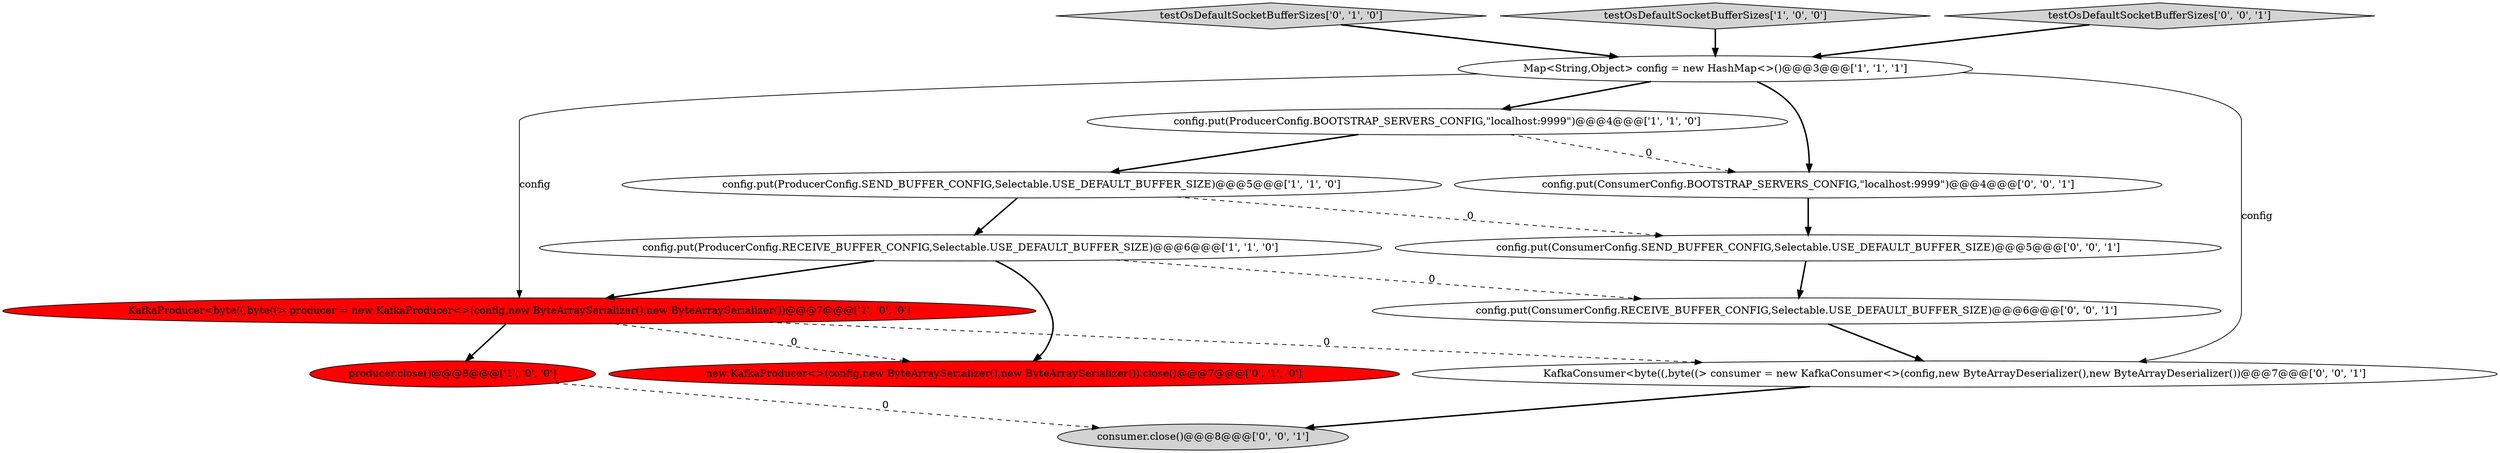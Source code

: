 digraph {
3 [style = filled, label = "KafkaProducer<byte((,byte((> producer = new KafkaProducer<>(config,new ByteArraySerializer(),new ByteArraySerializer())@@@7@@@['1', '0', '0']", fillcolor = red, shape = ellipse image = "AAA1AAABBB1BBB"];
14 [style = filled, label = "consumer.close()@@@8@@@['0', '0', '1']", fillcolor = lightgray, shape = ellipse image = "AAA0AAABBB3BBB"];
9 [style = filled, label = "config.put(ConsumerConfig.BOOTSTRAP_SERVERS_CONFIG,\"localhost:9999\")@@@4@@@['0', '0', '1']", fillcolor = white, shape = ellipse image = "AAA0AAABBB3BBB"];
11 [style = filled, label = "KafkaConsumer<byte((,byte((> consumer = new KafkaConsumer<>(config,new ByteArrayDeserializer(),new ByteArrayDeserializer())@@@7@@@['0', '0', '1']", fillcolor = white, shape = ellipse image = "AAA0AAABBB3BBB"];
13 [style = filled, label = "config.put(ConsumerConfig.SEND_BUFFER_CONFIG,Selectable.USE_DEFAULT_BUFFER_SIZE)@@@5@@@['0', '0', '1']", fillcolor = white, shape = ellipse image = "AAA0AAABBB3BBB"];
2 [style = filled, label = "Map<String,Object> config = new HashMap<>()@@@3@@@['1', '1', '1']", fillcolor = white, shape = ellipse image = "AAA0AAABBB1BBB"];
4 [style = filled, label = "config.put(ProducerConfig.SEND_BUFFER_CONFIG,Selectable.USE_DEFAULT_BUFFER_SIZE)@@@5@@@['1', '1', '0']", fillcolor = white, shape = ellipse image = "AAA0AAABBB1BBB"];
8 [style = filled, label = "new KafkaProducer<>(config,new ByteArraySerializer(),new ByteArraySerializer()).close()@@@7@@@['0', '1', '0']", fillcolor = red, shape = ellipse image = "AAA1AAABBB2BBB"];
7 [style = filled, label = "testOsDefaultSocketBufferSizes['0', '1', '0']", fillcolor = lightgray, shape = diamond image = "AAA0AAABBB2BBB"];
6 [style = filled, label = "config.put(ProducerConfig.BOOTSTRAP_SERVERS_CONFIG,\"localhost:9999\")@@@4@@@['1', '1', '0']", fillcolor = white, shape = ellipse image = "AAA0AAABBB1BBB"];
10 [style = filled, label = "config.put(ConsumerConfig.RECEIVE_BUFFER_CONFIG,Selectable.USE_DEFAULT_BUFFER_SIZE)@@@6@@@['0', '0', '1']", fillcolor = white, shape = ellipse image = "AAA0AAABBB3BBB"];
1 [style = filled, label = "producer.close()@@@8@@@['1', '0', '0']", fillcolor = red, shape = ellipse image = "AAA1AAABBB1BBB"];
0 [style = filled, label = "testOsDefaultSocketBufferSizes['1', '0', '0']", fillcolor = lightgray, shape = diamond image = "AAA0AAABBB1BBB"];
5 [style = filled, label = "config.put(ProducerConfig.RECEIVE_BUFFER_CONFIG,Selectable.USE_DEFAULT_BUFFER_SIZE)@@@6@@@['1', '1', '0']", fillcolor = white, shape = ellipse image = "AAA0AAABBB1BBB"];
12 [style = filled, label = "testOsDefaultSocketBufferSizes['0', '0', '1']", fillcolor = lightgray, shape = diamond image = "AAA0AAABBB3BBB"];
5->3 [style = bold, label=""];
13->10 [style = bold, label=""];
5->8 [style = bold, label=""];
3->1 [style = bold, label=""];
1->14 [style = dashed, label="0"];
11->14 [style = bold, label=""];
2->6 [style = bold, label=""];
0->2 [style = bold, label=""];
6->9 [style = dashed, label="0"];
2->9 [style = bold, label=""];
2->3 [style = solid, label="config"];
6->4 [style = bold, label=""];
12->2 [style = bold, label=""];
5->10 [style = dashed, label="0"];
7->2 [style = bold, label=""];
3->8 [style = dashed, label="0"];
2->11 [style = solid, label="config"];
4->13 [style = dashed, label="0"];
4->5 [style = bold, label=""];
3->11 [style = dashed, label="0"];
9->13 [style = bold, label=""];
10->11 [style = bold, label=""];
}
